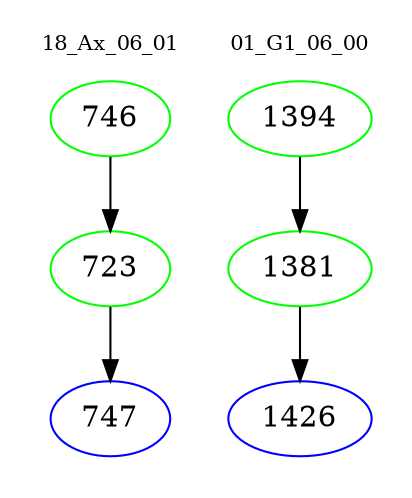 digraph{
subgraph cluster_0 {
color = white
label = "18_Ax_06_01";
fontsize=10;
T0_746 [label="746", color="green"]
T0_746 -> T0_723 [color="black"]
T0_723 [label="723", color="green"]
T0_723 -> T0_747 [color="black"]
T0_747 [label="747", color="blue"]
}
subgraph cluster_1 {
color = white
label = "01_G1_06_00";
fontsize=10;
T1_1394 [label="1394", color="green"]
T1_1394 -> T1_1381 [color="black"]
T1_1381 [label="1381", color="green"]
T1_1381 -> T1_1426 [color="black"]
T1_1426 [label="1426", color="blue"]
}
}
